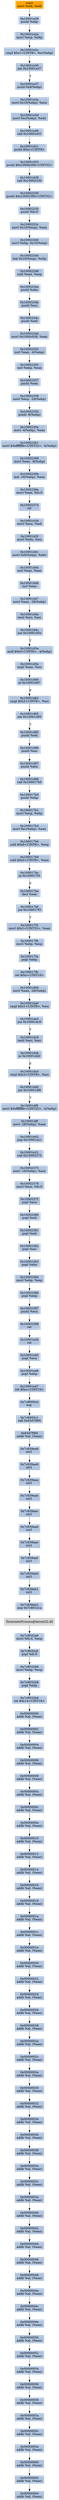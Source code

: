 digraph G {
node[shape=rectangle,style=filled,fillcolor=lightsteelblue,color=lightsteelblue]
bgcolor="transparent"
a0x10001e27movl_edi_edi[label="start\nmovl %edi, %edi",color="lightgrey",fillcolor="orange"];
a0x10001e29pushl_ebp[label="0x10001e29\npushl %ebp"];
a0x10001e2amovl_esp_ebp[label="0x10001e2a\nmovl %esp, %ebp"];
a0x10001e2ccmpl_0x1UINT8_0xcebp_[label="0x10001e2c\ncmpl $0x1<UINT8>, 0xc(%ebp)"];
a0x10001e30jne_0x10001e37[label="0x10001e30\njne 0x10001e37"];
a0x10001e37pushl_0x8ebp_[label="0x10001e37\npushl 0x8(%ebp)"];
a0x10001e3amovl_0x10ebp__ecx[label="0x10001e3a\nmovl 0x10(%ebp), %ecx"];
a0x10001e3dmovl_0xcebp__edx[label="0x10001e3d\nmovl 0xc(%ebp), %edx"];
a0x10001e40call_0x10001d31[label="0x10001e40\ncall 0x10001d31"];
a0x10001d31pushl_0xcUINT8[label="0x10001d31\npushl $0xc<UINT8>"];
a0x10001d33pushl_0x1000b390UINT32[label="0x10001d33\npushl $0x1000b390<UINT32>"];
a0x10001d38call_0x10002330[label="0x10001d38\ncall 0x10002330"];
a0x10002330pushl_0x10002390UINT32[label="0x10002330\npushl $0x10002390<UINT32>"];
a0x10002335pushl_fs_0[label="0x10002335\npushl %fs:0"];
a0x1000233cmovl_0x10esp__eax[label="0x1000233c\nmovl 0x10(%esp), %eax"];
a0x10002340movl_ebp_0x10esp_[label="0x10002340\nmovl %ebp, 0x10(%esp)"];
a0x10002344leal_0x10esp__ebp[label="0x10002344\nleal 0x10(%esp), %ebp"];
a0x10002348subl_eax_esp[label="0x10002348\nsubl %eax, %esp"];
a0x1000234apushl_ebx[label="0x1000234a\npushl %ebx"];
a0x1000234bpushl_esi[label="0x1000234b\npushl %esi"];
a0x1000234cpushl_edi[label="0x1000234c\npushl %edi"];
a0x1000234dmovl_0x1000c038_eax[label="0x1000234d\nmovl 0x1000c038, %eax"];
a0x10002352xorl_eax__4ebp_[label="0x10002352\nxorl %eax, -4(%ebp)"];
a0x10002355xorl_ebp_eax[label="0x10002355\nxorl %ebp, %eax"];
a0x10002357pushl_eax[label="0x10002357\npushl %eax"];
a0x10002358movl_esp__24ebp_[label="0x10002358\nmovl %esp, -24(%ebp)"];
a0x1000235bpushl__8ebp_[label="0x1000235b\npushl -8(%ebp)"];
a0x1000235emovl__4ebp__eax[label="0x1000235e\nmovl -4(%ebp), %eax"];
a0x10002361movl_0xfffffffeUINT32__4ebp_[label="0x10002361\nmovl $0xfffffffe<UINT32>, -4(%ebp)"];
a0x10002368movl_eax__8ebp_[label="0x10002368\nmovl %eax, -8(%ebp)"];
a0x1000236bleal__16ebp__eax[label="0x1000236b\nleal -16(%ebp), %eax"];
a0x1000236emovl_eax_fs_0[label="0x1000236e\nmovl %eax, %fs:0"];
a0x10002374ret[label="0x10002374\nret"];
a0x10001d3dmovl_ecx_edi[label="0x10001d3d\nmovl %ecx, %edi"];
a0x10001d3fmovl_edx_esi[label="0x10001d3f\nmovl %edx, %esi"];
a0x10001d41movl_0x8ebp__ebx[label="0x10001d41\nmovl 0x8(%ebp), %ebx"];
a0x10001d44xorl_eax_eax[label="0x10001d44\nxorl %eax, %eax"];
a0x10001d46incl_eax[label="0x10001d46\nincl %eax"];
a0x10001d47movl_eax__28ebp_[label="0x10001d47\nmovl %eax, -28(%ebp)"];
a0x10001d4atestl_esi_esi[label="0x10001d4a\ntestl %esi, %esi"];
a0x10001d4cjne_0x10001d5a[label="0x10001d4c\njne 0x10001d5a"];
a0x10001d5aandl_0x0UINT8__4ebp_[label="0x10001d5a\nandl $0x0<UINT8>, -4(%ebp)"];
a0x10001d5ecmpl_eax_esi[label="0x10001d5e\ncmpl %eax, %esi"];
a0x10001d60je_0x10001d67[label="0x10001d60\nje 0x10001d67"];
a0x10001d62cmpl_0x2UINT8_esi[label="0x10001d62\ncmpl $0x2<UINT8>, %esi"];
a0x10001d65jne_0x10001d95[label="0x10001d65\njne 0x10001d95"];
a0x10001d95pushl_edi[label="0x10001d95\npushl %edi"];
a0x10001d96pushl_esi[label="0x10001d96\npushl %esi"];
a0x10001d97pushl_ebx[label="0x10001d97\npushl %ebx"];
a0x10001d98call_0x100017b0[label="0x10001d98\ncall 0x100017b0"];
a0x100017b0pushl_ebp[label="0x100017b0\npushl %ebp"];
a0x100017b1movl_esp_ebp[label="0x100017b1\nmovl %esp, %ebp"];
a0x100017b3movl_0xcebp__eax[label="0x100017b3\nmovl 0xc(%ebp), %eax"];
a0x100017b6subl_0x8UINT8_esp[label="0x100017b6\nsubl $0x8<UINT8>, %esp"];
a0x100017b9subl_0x0UINT8_eax[label="0x100017b9\nsubl $0x0<UINT8>, %eax"];
a0x100017bcje_0x100017f3[label="0x100017bc\nje 0x100017f3"];
a0x100017bedecl_eax[label="0x100017be\ndecl %eax"];
a0x100017bfjne_0x100017f3[label="0x100017bf\njne 0x100017f3"];
a0x100017f3movl_0x1UINT32_eax[label="0x100017f3\nmovl $0x1<UINT32>, %eax"];
a0x100017f8movl_ebp_esp[label="0x100017f8\nmovl %ebp, %esp"];
a0x100017fapopl_ebp[label="0x100017fa\npopl %ebp"];
a0x100017fbret_0xcUINT16[label="0x100017fb\nret $0xc<UINT16>"];
a0x10001d9dmovl_eax__28ebp_[label="0x10001d9d\nmovl %eax, -28(%ebp)"];
a0x10001da0cmpl_0x1UINT8_esi[label="0x10001da0\ncmpl $0x1<UINT8>, %esi"];
a0x10001da3jne_0x10001dc9[label="0x10001da3\njne 0x10001dc9"];
a0x10001dc9testl_esi_esi[label="0x10001dc9\ntestl %esi, %esi"];
a0x10001dcbje_0x10001dd2[label="0x10001dcb\nje 0x10001dd2"];
a0x10001dcdcmpl_0x3UINT8_esi[label="0x10001dcd\ncmpl $0x3<UINT8>, %esi"];
a0x10001dd0jne_0x10001df8[label="0x10001dd0\njne 0x10001df8"];
a0x10001df8movl_0xfffffffeUINT32__4ebp_[label="0x10001df8\nmovl $0xfffffffe<UINT32>, -4(%ebp)"];
a0x10001dffmovl__28ebp__eax[label="0x10001dff\nmovl -28(%ebp), %eax"];
a0x10001e02jmp_0x10001e21[label="0x10001e02\njmp 0x10001e21"];
a0x10001e21call_0x10002375[label="0x10001e21\ncall 0x10002375"];
a0x10002375movl__16ebp__ecx[label="0x10002375\nmovl -16(%ebp), %ecx"];
a0x10002378movl_ecx_fs_0[label="0x10002378\nmovl %ecx, %fs:0"];
a0x1000237fpopl_ecx[label="0x1000237f\npopl %ecx"];
a0x10002380popl_edi[label="0x10002380\npopl %edi"];
a0x10002381popl_edi[label="0x10002381\npopl %edi"];
a0x10002382popl_esi[label="0x10002382\npopl %esi"];
a0x10002383popl_ebx[label="0x10002383\npopl %ebx"];
a0x10002384movl_ebp_esp[label="0x10002384\nmovl %ebp, %esp"];
a0x10002386popl_ebp[label="0x10002386\npopl %ebp"];
a0x10002387pushl_ecx[label="0x10002387\npushl %ecx"];
a0x10002388ret[label="0x10002388\nret"];
a0x10001e26ret[label="0x10001e26\nret"];
a0x10001e45popl_ecx[label="0x10001e45\npopl %ecx"];
a0x10001e46popl_ebp[label="0x10001e46\npopl %ebp"];
a0x10001e47ret_0xcUINT16[label="0x10001e47\nret $0xc<UINT16>"];
a0x7c8000c0nop_[label="0x7c8000c0\nnop "];
a0x7c8000c1call_0x63d7f9f4[label="0x7c8000c1\ncall 0x63d7f9f4"];
a0x63d7f9f4addb_al_eax_[label="0x63d7f9f4\naddb %al, (%eax)"];
a0x7c839aa8int3_[label="0x7c839aa8\nint3 "];
a0x7c839aa9int3_[label="0x7c839aa9\nint3 "];
a0x7c839aaaint3_[label="0x7c839aaa\nint3 "];
a0x7c839aabint3_[label="0x7c839aab\nint3 "];
a0x7c839aacint3_[label="0x7c839aac\nint3 "];
a0x7c839aadint3_[label="0x7c839aad\nint3 "];
a0x7c839aaeint3_[label="0x7c839aae\nint3 "];
a0x7c839aafint3_[label="0x7c839aaf\nint3 "];
a0x7c839ab0int3_[label="0x7c839ab0\nint3 "];
a0x7c839ab1int3_[label="0x7c839ab1\nint3 "];
a0x7c839ab2jmp_0x7c801e1a[label="0x7c839ab2\njmp 0x7c801e1a"];
TerminateProcess_kernel32_dll[label="TerminateProcess@kernel32.dll",color="lightgrey",fillcolor="lightgrey"];
a0x7c9032a8movl_fs_0_esp[label="0x7c9032a8\nmovl %fs:0, %esp"];
a0x7c9032afpopl_fs_0[label="0x7c9032af\npopl %fs:0"];
a0x7c9032b6movl_ebp_esp[label="0x7c9032b6\nmovl %ebp, %esp"];
a0x7c9032b8popl_ebp[label="0x7c9032b8\npopl %ebp"];
a0x7c9032b9ret_0x14UINT16[label="0x7c9032b9\nret $0x14<UINT16>"];
a0x00000000addb_al_eax_[label="0x00000000\naddb %al, (%eax)"];
a0x00000002addb_al_eax_[label="0x00000002\naddb %al, (%eax)"];
a0x00000004addb_al_eax_[label="0x00000004\naddb %al, (%eax)"];
a0x00000006addb_al_eax_[label="0x00000006\naddb %al, (%eax)"];
a0x00000008addb_al_eax_[label="0x00000008\naddb %al, (%eax)"];
a0x0000000aaddb_al_eax_[label="0x0000000a\naddb %al, (%eax)"];
a0x0000000caddb_al_eax_[label="0x0000000c\naddb %al, (%eax)"];
a0x0000000eaddb_al_eax_[label="0x0000000e\naddb %al, (%eax)"];
a0x00000010addb_al_eax_[label="0x00000010\naddb %al, (%eax)"];
a0x00000012addb_al_eax_[label="0x00000012\naddb %al, (%eax)"];
a0x00000014addb_al_eax_[label="0x00000014\naddb %al, (%eax)"];
a0x00000016addb_al_eax_[label="0x00000016\naddb %al, (%eax)"];
a0x00000018addb_al_eax_[label="0x00000018\naddb %al, (%eax)"];
a0x0000001aaddb_al_eax_[label="0x0000001a\naddb %al, (%eax)"];
a0x0000001caddb_al_eax_[label="0x0000001c\naddb %al, (%eax)"];
a0x0000001eaddb_al_eax_[label="0x0000001e\naddb %al, (%eax)"];
a0x00000020addb_al_eax_[label="0x00000020\naddb %al, (%eax)"];
a0x00000022addb_al_eax_[label="0x00000022\naddb %al, (%eax)"];
a0x00000024addb_al_eax_[label="0x00000024\naddb %al, (%eax)"];
a0x00000026addb_al_eax_[label="0x00000026\naddb %al, (%eax)"];
a0x00000028addb_al_eax_[label="0x00000028\naddb %al, (%eax)"];
a0x0000002aaddb_al_eax_[label="0x0000002a\naddb %al, (%eax)"];
a0x0000002caddb_al_eax_[label="0x0000002c\naddb %al, (%eax)"];
a0x0000002eaddb_al_eax_[label="0x0000002e\naddb %al, (%eax)"];
a0x00000030addb_al_eax_[label="0x00000030\naddb %al, (%eax)"];
a0x00000032addb_al_eax_[label="0x00000032\naddb %al, (%eax)"];
a0x00000034addb_al_eax_[label="0x00000034\naddb %al, (%eax)"];
a0x00000036addb_al_eax_[label="0x00000036\naddb %al, (%eax)"];
a0x00000038addb_al_eax_[label="0x00000038\naddb %al, (%eax)"];
a0x0000003aaddb_al_eax_[label="0x0000003a\naddb %al, (%eax)"];
a0x0000003caddb_al_eax_[label="0x0000003c\naddb %al, (%eax)"];
a0x0000003eaddb_al_eax_[label="0x0000003e\naddb %al, (%eax)"];
a0x00000040addb_al_eax_[label="0x00000040\naddb %al, (%eax)"];
a0x00000042addb_al_eax_[label="0x00000042\naddb %al, (%eax)"];
a0x00000044addb_al_eax_[label="0x00000044\naddb %al, (%eax)"];
a0x00000046addb_al_eax_[label="0x00000046\naddb %al, (%eax)"];
a0x00000048addb_al_eax_[label="0x00000048\naddb %al, (%eax)"];
a0x0000004aaddb_al_eax_[label="0x0000004a\naddb %al, (%eax)"];
a0x0000004caddb_al_eax_[label="0x0000004c\naddb %al, (%eax)"];
a0x0000004eaddb_al_eax_[label="0x0000004e\naddb %al, (%eax)"];
a0x00000050addb_al_eax_[label="0x00000050\naddb %al, (%eax)"];
a0x00000052addb_al_eax_[label="0x00000052\naddb %al, (%eax)"];
a0x00000054addb_al_eax_[label="0x00000054\naddb %al, (%eax)"];
a0x00000056addb_al_eax_[label="0x00000056\naddb %al, (%eax)"];
a0x00000058addb_al_eax_[label="0x00000058\naddb %al, (%eax)"];
a0x0000005aaddb_al_eax_[label="0x0000005a\naddb %al, (%eax)"];
a0x0000005caddb_al_eax_[label="0x0000005c\naddb %al, (%eax)"];
a0x0000005eaddb_al_eax_[label="0x0000005e\naddb %al, (%eax)"];
a0x00000060addb_al_eax_[label="0x00000060\naddb %al, (%eax)"];
a0x00000062addb_al_eax_[label="0x00000062\naddb %al, (%eax)"];
a0x00000064addb_al_eax_[label="0x00000064\naddb %al, (%eax)"];
a0x10001e27movl_edi_edi -> a0x10001e29pushl_ebp [color="#000000"];
a0x10001e29pushl_ebp -> a0x10001e2amovl_esp_ebp [color="#000000"];
a0x10001e2amovl_esp_ebp -> a0x10001e2ccmpl_0x1UINT8_0xcebp_ [color="#000000"];
a0x10001e2ccmpl_0x1UINT8_0xcebp_ -> a0x10001e30jne_0x10001e37 [color="#000000"];
a0x10001e30jne_0x10001e37 -> a0x10001e37pushl_0x8ebp_ [color="#000000",label="T"];
a0x10001e37pushl_0x8ebp_ -> a0x10001e3amovl_0x10ebp__ecx [color="#000000"];
a0x10001e3amovl_0x10ebp__ecx -> a0x10001e3dmovl_0xcebp__edx [color="#000000"];
a0x10001e3dmovl_0xcebp__edx -> a0x10001e40call_0x10001d31 [color="#000000"];
a0x10001e40call_0x10001d31 -> a0x10001d31pushl_0xcUINT8 [color="#000000"];
a0x10001d31pushl_0xcUINT8 -> a0x10001d33pushl_0x1000b390UINT32 [color="#000000"];
a0x10001d33pushl_0x1000b390UINT32 -> a0x10001d38call_0x10002330 [color="#000000"];
a0x10001d38call_0x10002330 -> a0x10002330pushl_0x10002390UINT32 [color="#000000"];
a0x10002330pushl_0x10002390UINT32 -> a0x10002335pushl_fs_0 [color="#000000"];
a0x10002335pushl_fs_0 -> a0x1000233cmovl_0x10esp__eax [color="#000000"];
a0x1000233cmovl_0x10esp__eax -> a0x10002340movl_ebp_0x10esp_ [color="#000000"];
a0x10002340movl_ebp_0x10esp_ -> a0x10002344leal_0x10esp__ebp [color="#000000"];
a0x10002344leal_0x10esp__ebp -> a0x10002348subl_eax_esp [color="#000000"];
a0x10002348subl_eax_esp -> a0x1000234apushl_ebx [color="#000000"];
a0x1000234apushl_ebx -> a0x1000234bpushl_esi [color="#000000"];
a0x1000234bpushl_esi -> a0x1000234cpushl_edi [color="#000000"];
a0x1000234cpushl_edi -> a0x1000234dmovl_0x1000c038_eax [color="#000000"];
a0x1000234dmovl_0x1000c038_eax -> a0x10002352xorl_eax__4ebp_ [color="#000000"];
a0x10002352xorl_eax__4ebp_ -> a0x10002355xorl_ebp_eax [color="#000000"];
a0x10002355xorl_ebp_eax -> a0x10002357pushl_eax [color="#000000"];
a0x10002357pushl_eax -> a0x10002358movl_esp__24ebp_ [color="#000000"];
a0x10002358movl_esp__24ebp_ -> a0x1000235bpushl__8ebp_ [color="#000000"];
a0x1000235bpushl__8ebp_ -> a0x1000235emovl__4ebp__eax [color="#000000"];
a0x1000235emovl__4ebp__eax -> a0x10002361movl_0xfffffffeUINT32__4ebp_ [color="#000000"];
a0x10002361movl_0xfffffffeUINT32__4ebp_ -> a0x10002368movl_eax__8ebp_ [color="#000000"];
a0x10002368movl_eax__8ebp_ -> a0x1000236bleal__16ebp__eax [color="#000000"];
a0x1000236bleal__16ebp__eax -> a0x1000236emovl_eax_fs_0 [color="#000000"];
a0x1000236emovl_eax_fs_0 -> a0x10002374ret [color="#000000"];
a0x10002374ret -> a0x10001d3dmovl_ecx_edi [color="#000000"];
a0x10001d3dmovl_ecx_edi -> a0x10001d3fmovl_edx_esi [color="#000000"];
a0x10001d3fmovl_edx_esi -> a0x10001d41movl_0x8ebp__ebx [color="#000000"];
a0x10001d41movl_0x8ebp__ebx -> a0x10001d44xorl_eax_eax [color="#000000"];
a0x10001d44xorl_eax_eax -> a0x10001d46incl_eax [color="#000000"];
a0x10001d46incl_eax -> a0x10001d47movl_eax__28ebp_ [color="#000000"];
a0x10001d47movl_eax__28ebp_ -> a0x10001d4atestl_esi_esi [color="#000000"];
a0x10001d4atestl_esi_esi -> a0x10001d4cjne_0x10001d5a [color="#000000"];
a0x10001d4cjne_0x10001d5a -> a0x10001d5aandl_0x0UINT8__4ebp_ [color="#000000",label="T"];
a0x10001d5aandl_0x0UINT8__4ebp_ -> a0x10001d5ecmpl_eax_esi [color="#000000"];
a0x10001d5ecmpl_eax_esi -> a0x10001d60je_0x10001d67 [color="#000000"];
a0x10001d60je_0x10001d67 -> a0x10001d62cmpl_0x2UINT8_esi [color="#000000",label="F"];
a0x10001d62cmpl_0x2UINT8_esi -> a0x10001d65jne_0x10001d95 [color="#000000"];
a0x10001d65jne_0x10001d95 -> a0x10001d95pushl_edi [color="#000000",label="T"];
a0x10001d95pushl_edi -> a0x10001d96pushl_esi [color="#000000"];
a0x10001d96pushl_esi -> a0x10001d97pushl_ebx [color="#000000"];
a0x10001d97pushl_ebx -> a0x10001d98call_0x100017b0 [color="#000000"];
a0x10001d98call_0x100017b0 -> a0x100017b0pushl_ebp [color="#000000"];
a0x100017b0pushl_ebp -> a0x100017b1movl_esp_ebp [color="#000000"];
a0x100017b1movl_esp_ebp -> a0x100017b3movl_0xcebp__eax [color="#000000"];
a0x100017b3movl_0xcebp__eax -> a0x100017b6subl_0x8UINT8_esp [color="#000000"];
a0x100017b6subl_0x8UINT8_esp -> a0x100017b9subl_0x0UINT8_eax [color="#000000"];
a0x100017b9subl_0x0UINT8_eax -> a0x100017bcje_0x100017f3 [color="#000000"];
a0x100017bcje_0x100017f3 -> a0x100017bedecl_eax [color="#000000",label="F"];
a0x100017bedecl_eax -> a0x100017bfjne_0x100017f3 [color="#000000"];
a0x100017bfjne_0x100017f3 -> a0x100017f3movl_0x1UINT32_eax [color="#000000",label="T"];
a0x100017f3movl_0x1UINT32_eax -> a0x100017f8movl_ebp_esp [color="#000000"];
a0x100017f8movl_ebp_esp -> a0x100017fapopl_ebp [color="#000000"];
a0x100017fapopl_ebp -> a0x100017fbret_0xcUINT16 [color="#000000"];
a0x100017fbret_0xcUINT16 -> a0x10001d9dmovl_eax__28ebp_ [color="#000000"];
a0x10001d9dmovl_eax__28ebp_ -> a0x10001da0cmpl_0x1UINT8_esi [color="#000000"];
a0x10001da0cmpl_0x1UINT8_esi -> a0x10001da3jne_0x10001dc9 [color="#000000"];
a0x10001da3jne_0x10001dc9 -> a0x10001dc9testl_esi_esi [color="#000000",label="T"];
a0x10001dc9testl_esi_esi -> a0x10001dcbje_0x10001dd2 [color="#000000"];
a0x10001dcbje_0x10001dd2 -> a0x10001dcdcmpl_0x3UINT8_esi [color="#000000",label="F"];
a0x10001dcdcmpl_0x3UINT8_esi -> a0x10001dd0jne_0x10001df8 [color="#000000"];
a0x10001dd0jne_0x10001df8 -> a0x10001df8movl_0xfffffffeUINT32__4ebp_ [color="#000000",label="T"];
a0x10001df8movl_0xfffffffeUINT32__4ebp_ -> a0x10001dffmovl__28ebp__eax [color="#000000"];
a0x10001dffmovl__28ebp__eax -> a0x10001e02jmp_0x10001e21 [color="#000000"];
a0x10001e02jmp_0x10001e21 -> a0x10001e21call_0x10002375 [color="#000000"];
a0x10001e21call_0x10002375 -> a0x10002375movl__16ebp__ecx [color="#000000"];
a0x10002375movl__16ebp__ecx -> a0x10002378movl_ecx_fs_0 [color="#000000"];
a0x10002378movl_ecx_fs_0 -> a0x1000237fpopl_ecx [color="#000000"];
a0x1000237fpopl_ecx -> a0x10002380popl_edi [color="#000000"];
a0x10002380popl_edi -> a0x10002381popl_edi [color="#000000"];
a0x10002381popl_edi -> a0x10002382popl_esi [color="#000000"];
a0x10002382popl_esi -> a0x10002383popl_ebx [color="#000000"];
a0x10002383popl_ebx -> a0x10002384movl_ebp_esp [color="#000000"];
a0x10002384movl_ebp_esp -> a0x10002386popl_ebp [color="#000000"];
a0x10002386popl_ebp -> a0x10002387pushl_ecx [color="#000000"];
a0x10002387pushl_ecx -> a0x10002388ret [color="#000000"];
a0x10002388ret -> a0x10001e26ret [color="#000000"];
a0x10001e26ret -> a0x10001e45popl_ecx [color="#000000"];
a0x10001e45popl_ecx -> a0x10001e46popl_ebp [color="#000000"];
a0x10001e46popl_ebp -> a0x10001e47ret_0xcUINT16 [color="#000000"];
a0x10001e47ret_0xcUINT16 -> a0x7c8000c0nop_ [color="#000000"];
a0x7c8000c0nop_ -> a0x7c8000c1call_0x63d7f9f4 [color="#000000"];
a0x7c8000c1call_0x63d7f9f4 -> a0x63d7f9f4addb_al_eax_ [color="#000000"];
a0x63d7f9f4addb_al_eax_ -> a0x7c839aa8int3_ [color="#000000"];
a0x7c839aa8int3_ -> a0x7c839aa9int3_ [color="#000000"];
a0x7c839aa9int3_ -> a0x7c839aaaint3_ [color="#000000"];
a0x7c839aaaint3_ -> a0x7c839aabint3_ [color="#000000"];
a0x7c839aabint3_ -> a0x7c839aacint3_ [color="#000000"];
a0x7c839aacint3_ -> a0x7c839aadint3_ [color="#000000"];
a0x7c839aadint3_ -> a0x7c839aaeint3_ [color="#000000"];
a0x7c839aaeint3_ -> a0x7c839aafint3_ [color="#000000"];
a0x7c839aafint3_ -> a0x7c839ab0int3_ [color="#000000"];
a0x7c839ab0int3_ -> a0x7c839ab1int3_ [color="#000000"];
a0x7c839ab1int3_ -> a0x7c839ab2jmp_0x7c801e1a [color="#000000"];
a0x7c839ab2jmp_0x7c801e1a -> TerminateProcess_kernel32_dll [color="#000000"];
TerminateProcess_kernel32_dll -> a0x7c9032a8movl_fs_0_esp [color="#000000"];
a0x7c9032a8movl_fs_0_esp -> a0x7c9032afpopl_fs_0 [color="#000000"];
a0x7c9032afpopl_fs_0 -> a0x7c9032b6movl_ebp_esp [color="#000000"];
a0x7c9032b6movl_ebp_esp -> a0x7c9032b8popl_ebp [color="#000000"];
a0x7c9032b8popl_ebp -> a0x7c9032b9ret_0x14UINT16 [color="#000000"];
a0x7c9032b9ret_0x14UINT16 -> a0x00000000addb_al_eax_ [color="#000000"];
a0x00000000addb_al_eax_ -> a0x00000002addb_al_eax_ [color="#000000"];
a0x00000002addb_al_eax_ -> a0x00000004addb_al_eax_ [color="#000000"];
a0x00000004addb_al_eax_ -> a0x00000006addb_al_eax_ [color="#000000"];
a0x00000006addb_al_eax_ -> a0x00000008addb_al_eax_ [color="#000000"];
a0x00000008addb_al_eax_ -> a0x0000000aaddb_al_eax_ [color="#000000"];
a0x0000000aaddb_al_eax_ -> a0x0000000caddb_al_eax_ [color="#000000"];
a0x0000000caddb_al_eax_ -> a0x0000000eaddb_al_eax_ [color="#000000"];
a0x0000000eaddb_al_eax_ -> a0x00000010addb_al_eax_ [color="#000000"];
a0x00000010addb_al_eax_ -> a0x00000012addb_al_eax_ [color="#000000"];
a0x00000012addb_al_eax_ -> a0x00000014addb_al_eax_ [color="#000000"];
a0x00000014addb_al_eax_ -> a0x00000016addb_al_eax_ [color="#000000"];
a0x00000016addb_al_eax_ -> a0x00000018addb_al_eax_ [color="#000000"];
a0x00000018addb_al_eax_ -> a0x0000001aaddb_al_eax_ [color="#000000"];
a0x0000001aaddb_al_eax_ -> a0x0000001caddb_al_eax_ [color="#000000"];
a0x0000001caddb_al_eax_ -> a0x0000001eaddb_al_eax_ [color="#000000"];
a0x0000001eaddb_al_eax_ -> a0x00000020addb_al_eax_ [color="#000000"];
a0x00000020addb_al_eax_ -> a0x00000022addb_al_eax_ [color="#000000"];
a0x00000022addb_al_eax_ -> a0x00000024addb_al_eax_ [color="#000000"];
a0x00000024addb_al_eax_ -> a0x00000026addb_al_eax_ [color="#000000"];
a0x00000026addb_al_eax_ -> a0x00000028addb_al_eax_ [color="#000000"];
a0x00000028addb_al_eax_ -> a0x0000002aaddb_al_eax_ [color="#000000"];
a0x0000002aaddb_al_eax_ -> a0x0000002caddb_al_eax_ [color="#000000"];
a0x0000002caddb_al_eax_ -> a0x0000002eaddb_al_eax_ [color="#000000"];
a0x0000002eaddb_al_eax_ -> a0x00000030addb_al_eax_ [color="#000000"];
a0x00000030addb_al_eax_ -> a0x00000032addb_al_eax_ [color="#000000"];
a0x00000032addb_al_eax_ -> a0x00000034addb_al_eax_ [color="#000000"];
a0x00000034addb_al_eax_ -> a0x00000036addb_al_eax_ [color="#000000"];
a0x00000036addb_al_eax_ -> a0x00000038addb_al_eax_ [color="#000000"];
a0x00000038addb_al_eax_ -> a0x0000003aaddb_al_eax_ [color="#000000"];
a0x0000003aaddb_al_eax_ -> a0x0000003caddb_al_eax_ [color="#000000"];
a0x0000003caddb_al_eax_ -> a0x0000003eaddb_al_eax_ [color="#000000"];
a0x0000003eaddb_al_eax_ -> a0x00000040addb_al_eax_ [color="#000000"];
a0x00000040addb_al_eax_ -> a0x00000042addb_al_eax_ [color="#000000"];
a0x00000042addb_al_eax_ -> a0x00000044addb_al_eax_ [color="#000000"];
a0x00000044addb_al_eax_ -> a0x00000046addb_al_eax_ [color="#000000"];
a0x00000046addb_al_eax_ -> a0x00000048addb_al_eax_ [color="#000000"];
a0x00000048addb_al_eax_ -> a0x0000004aaddb_al_eax_ [color="#000000"];
a0x0000004aaddb_al_eax_ -> a0x0000004caddb_al_eax_ [color="#000000"];
a0x0000004caddb_al_eax_ -> a0x0000004eaddb_al_eax_ [color="#000000"];
a0x0000004eaddb_al_eax_ -> a0x00000050addb_al_eax_ [color="#000000"];
a0x00000050addb_al_eax_ -> a0x00000052addb_al_eax_ [color="#000000"];
a0x00000052addb_al_eax_ -> a0x00000054addb_al_eax_ [color="#000000"];
a0x00000054addb_al_eax_ -> a0x00000056addb_al_eax_ [color="#000000"];
a0x00000056addb_al_eax_ -> a0x00000058addb_al_eax_ [color="#000000"];
a0x00000058addb_al_eax_ -> a0x0000005aaddb_al_eax_ [color="#000000"];
a0x0000005aaddb_al_eax_ -> a0x0000005caddb_al_eax_ [color="#000000"];
a0x0000005caddb_al_eax_ -> a0x0000005eaddb_al_eax_ [color="#000000"];
a0x0000005eaddb_al_eax_ -> a0x00000060addb_al_eax_ [color="#000000"];
a0x00000060addb_al_eax_ -> a0x00000062addb_al_eax_ [color="#000000"];
a0x00000062addb_al_eax_ -> a0x00000064addb_al_eax_ [color="#000000"];
}
